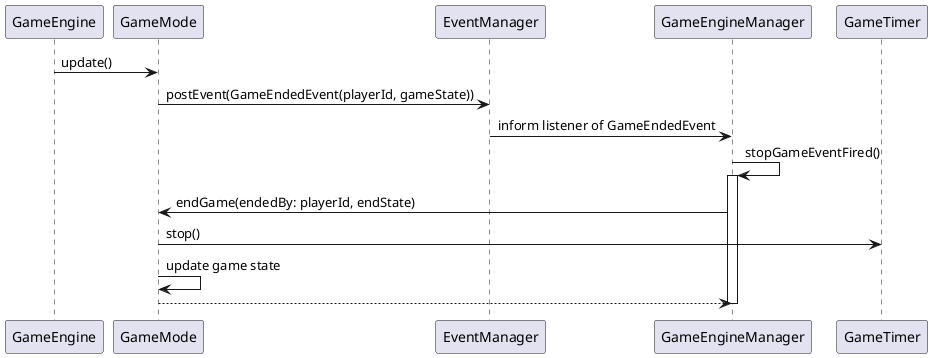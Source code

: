 @startuml
GameEngine -> GameMode: update()
GameMode -> EventManager: postEvent(GameEndedEvent(playerId, gameState))
EventManager -> GameEngineManager: inform listener of GameEndedEvent
GameEngineManager -> GameEngineManager: stopGameEventFired()
activate GameEngineManager
GameEngineManager -> GameMode: endGame(endedBy: playerId, endState)
GameMode -> GameTimer: stop()
GameMode -> GameMode: update game state
GameMode --> GameEngineManager
deactivate GameEngineManager
@enduml